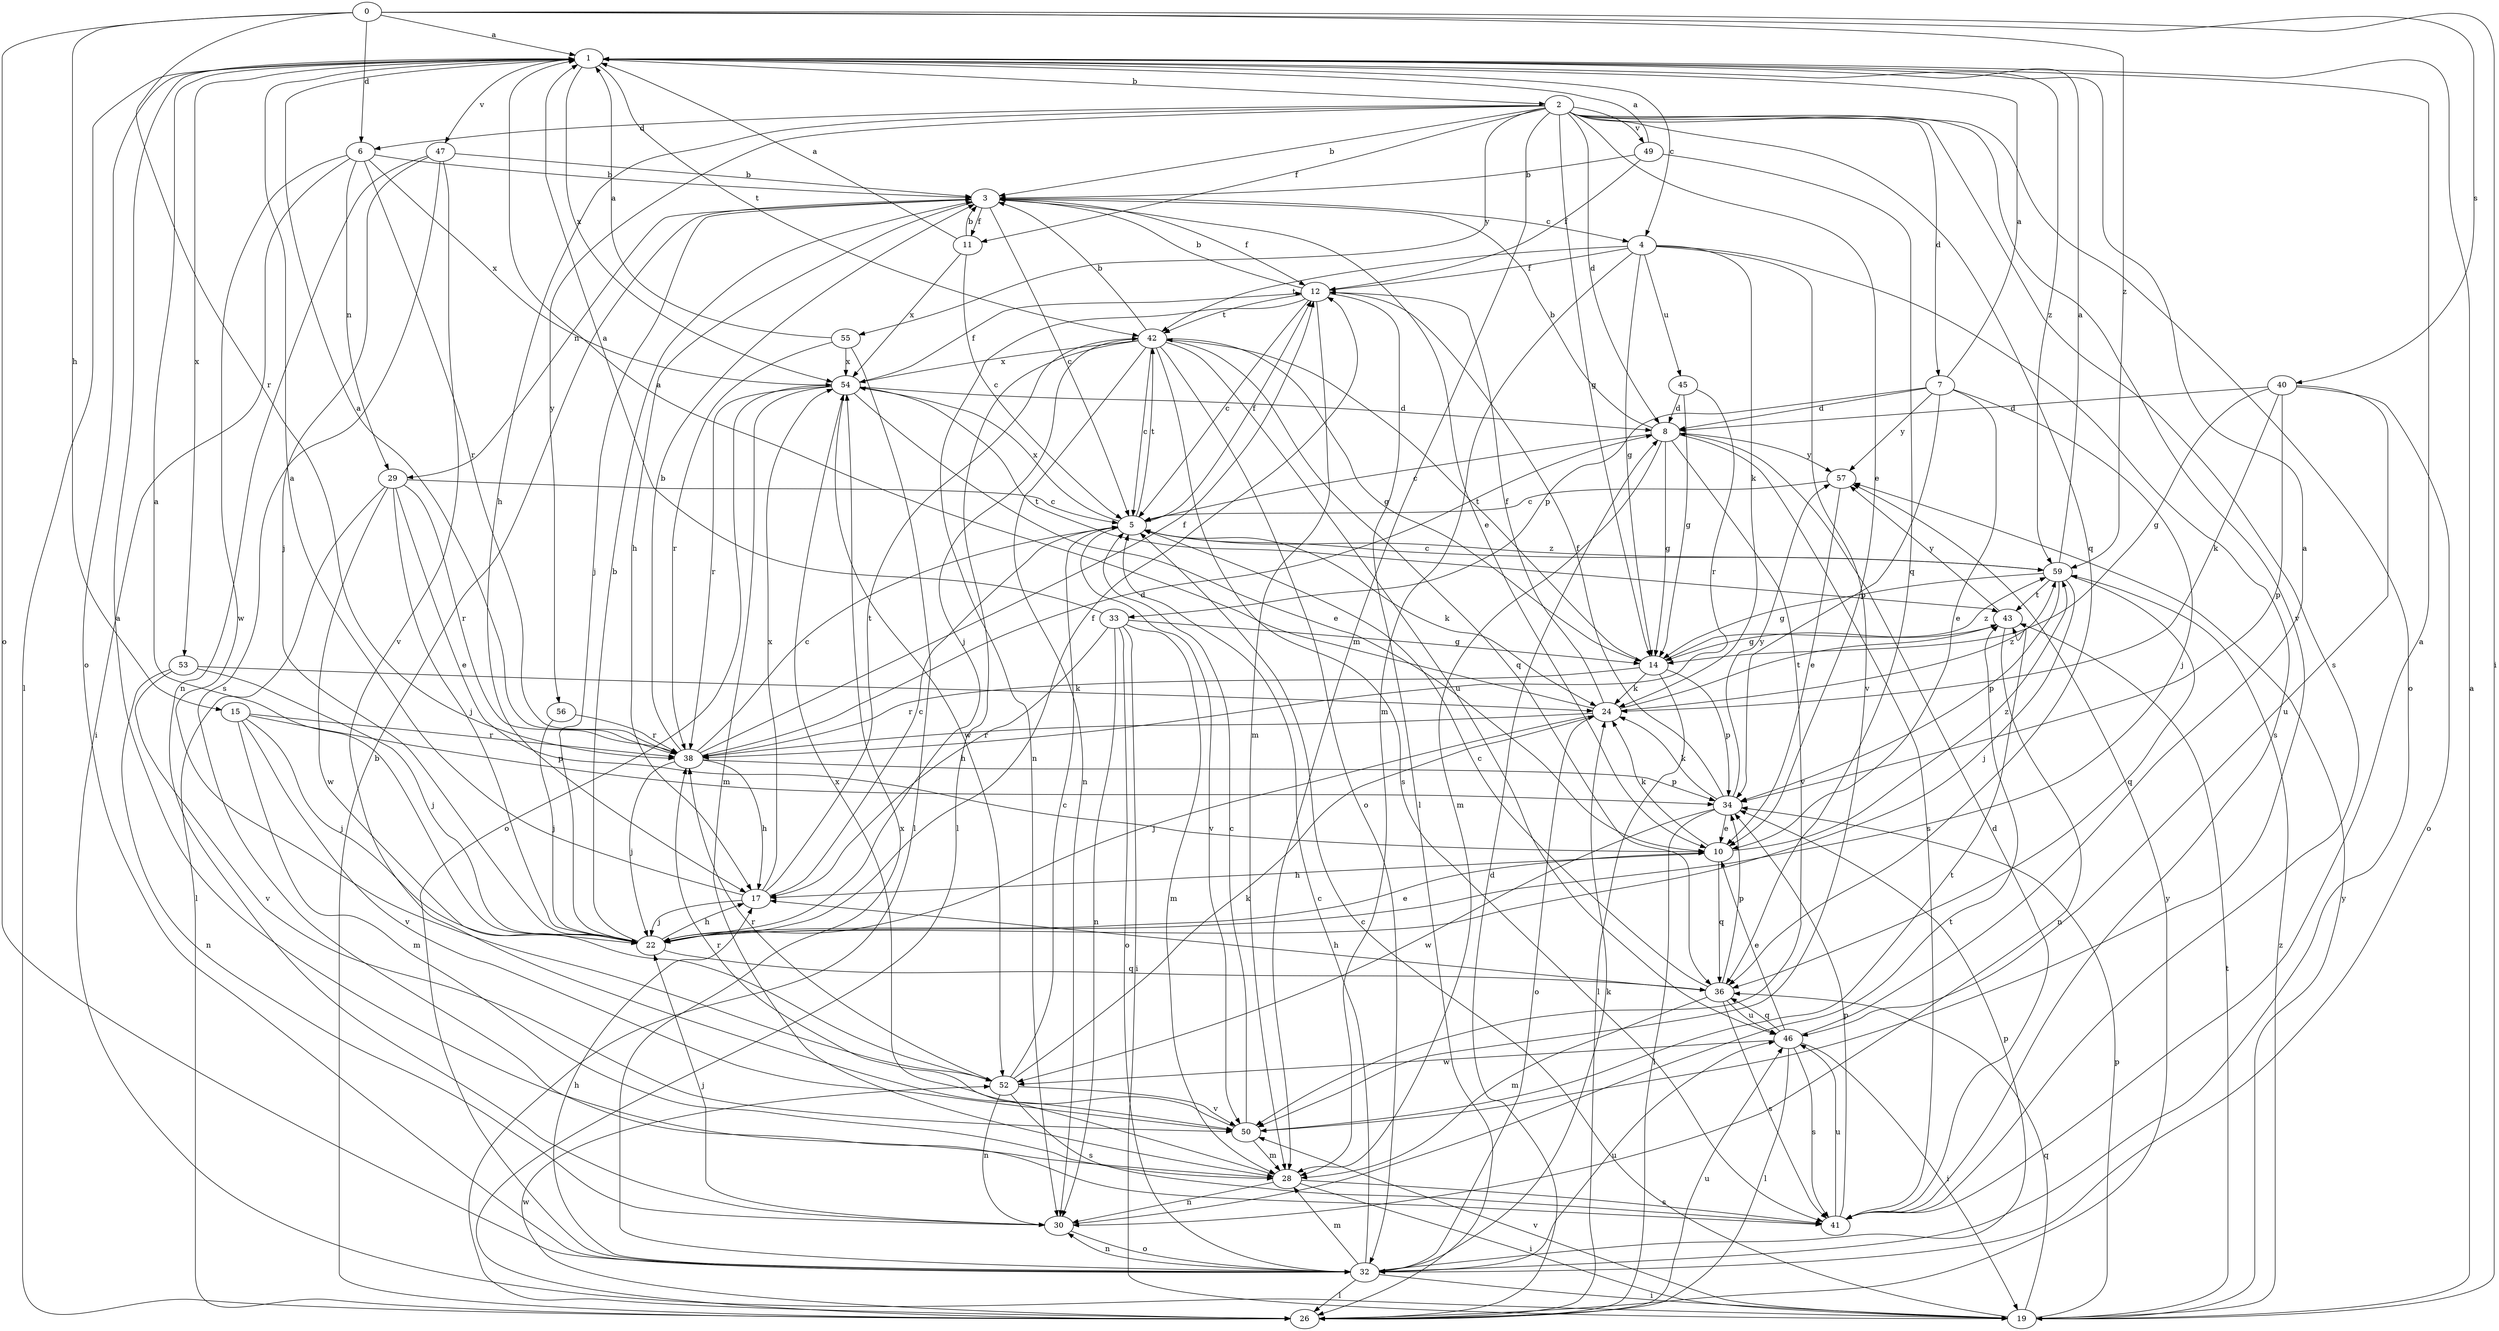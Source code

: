 strict digraph  {
0;
1;
2;
3;
4;
5;
6;
7;
8;
10;
11;
12;
14;
15;
17;
19;
22;
24;
26;
28;
29;
30;
32;
33;
34;
36;
38;
40;
41;
42;
43;
45;
46;
47;
49;
50;
52;
53;
54;
55;
56;
57;
59;
0 -> 1  [label=a];
0 -> 6  [label=d];
0 -> 15  [label=h];
0 -> 19  [label=i];
0 -> 32  [label=o];
0 -> 38  [label=r];
0 -> 40  [label=s];
0 -> 59  [label=z];
1 -> 2  [label=b];
1 -> 4  [label=c];
1 -> 26  [label=l];
1 -> 32  [label=o];
1 -> 42  [label=t];
1 -> 47  [label=v];
1 -> 53  [label=x];
1 -> 54  [label=x];
1 -> 59  [label=z];
2 -> 3  [label=b];
2 -> 6  [label=d];
2 -> 7  [label=d];
2 -> 8  [label=d];
2 -> 10  [label=e];
2 -> 11  [label=f];
2 -> 14  [label=g];
2 -> 17  [label=h];
2 -> 28  [label=m];
2 -> 32  [label=o];
2 -> 36  [label=q];
2 -> 41  [label=s];
2 -> 49  [label=v];
2 -> 50  [label=v];
2 -> 55  [label=y];
2 -> 56  [label=y];
3 -> 4  [label=c];
3 -> 5  [label=c];
3 -> 10  [label=e];
3 -> 11  [label=f];
3 -> 12  [label=f];
3 -> 17  [label=h];
3 -> 22  [label=j];
3 -> 29  [label=n];
4 -> 12  [label=f];
4 -> 14  [label=g];
4 -> 24  [label=k];
4 -> 28  [label=m];
4 -> 41  [label=s];
4 -> 42  [label=t];
4 -> 45  [label=u];
4 -> 50  [label=v];
5 -> 12  [label=f];
5 -> 24  [label=k];
5 -> 42  [label=t];
5 -> 50  [label=v];
5 -> 54  [label=x];
5 -> 59  [label=z];
6 -> 3  [label=b];
6 -> 19  [label=i];
6 -> 29  [label=n];
6 -> 38  [label=r];
6 -> 52  [label=w];
6 -> 54  [label=x];
7 -> 1  [label=a];
7 -> 8  [label=d];
7 -> 10  [label=e];
7 -> 22  [label=j];
7 -> 33  [label=p];
7 -> 34  [label=p];
7 -> 57  [label=y];
8 -> 3  [label=b];
8 -> 5  [label=c];
8 -> 14  [label=g];
8 -> 28  [label=m];
8 -> 41  [label=s];
8 -> 50  [label=v];
8 -> 57  [label=y];
10 -> 17  [label=h];
10 -> 24  [label=k];
10 -> 36  [label=q];
10 -> 59  [label=z];
11 -> 1  [label=a];
11 -> 3  [label=b];
11 -> 5  [label=c];
11 -> 54  [label=x];
12 -> 3  [label=b];
12 -> 5  [label=c];
12 -> 26  [label=l];
12 -> 28  [label=m];
12 -> 30  [label=n];
12 -> 42  [label=t];
14 -> 24  [label=k];
14 -> 26  [label=l];
14 -> 34  [label=p];
14 -> 38  [label=r];
14 -> 42  [label=t];
14 -> 59  [label=z];
15 -> 22  [label=j];
15 -> 28  [label=m];
15 -> 34  [label=p];
15 -> 38  [label=r];
15 -> 50  [label=v];
17 -> 1  [label=a];
17 -> 5  [label=c];
17 -> 22  [label=j];
17 -> 42  [label=t];
17 -> 54  [label=x];
19 -> 1  [label=a];
19 -> 5  [label=c];
19 -> 34  [label=p];
19 -> 36  [label=q];
19 -> 43  [label=t];
19 -> 50  [label=v];
19 -> 57  [label=y];
19 -> 59  [label=z];
22 -> 1  [label=a];
22 -> 3  [label=b];
22 -> 10  [label=e];
22 -> 12  [label=f];
22 -> 17  [label=h];
22 -> 36  [label=q];
24 -> 1  [label=a];
24 -> 12  [label=f];
24 -> 22  [label=j];
24 -> 32  [label=o];
24 -> 38  [label=r];
24 -> 43  [label=t];
24 -> 59  [label=z];
26 -> 3  [label=b];
26 -> 8  [label=d];
26 -> 46  [label=u];
26 -> 52  [label=w];
26 -> 57  [label=y];
28 -> 1  [label=a];
28 -> 19  [label=i];
28 -> 30  [label=n];
28 -> 41  [label=s];
28 -> 54  [label=x];
29 -> 5  [label=c];
29 -> 10  [label=e];
29 -> 22  [label=j];
29 -> 26  [label=l];
29 -> 38  [label=r];
29 -> 52  [label=w];
30 -> 22  [label=j];
30 -> 32  [label=o];
30 -> 43  [label=t];
32 -> 5  [label=c];
32 -> 17  [label=h];
32 -> 19  [label=i];
32 -> 24  [label=k];
32 -> 26  [label=l];
32 -> 28  [label=m];
32 -> 30  [label=n];
32 -> 34  [label=p];
32 -> 46  [label=u];
32 -> 54  [label=x];
33 -> 1  [label=a];
33 -> 14  [label=g];
33 -> 17  [label=h];
33 -> 19  [label=i];
33 -> 28  [label=m];
33 -> 30  [label=n];
33 -> 32  [label=o];
34 -> 10  [label=e];
34 -> 12  [label=f];
34 -> 24  [label=k];
34 -> 26  [label=l];
34 -> 52  [label=w];
34 -> 57  [label=y];
36 -> 5  [label=c];
36 -> 17  [label=h];
36 -> 28  [label=m];
36 -> 34  [label=p];
36 -> 41  [label=s];
36 -> 46  [label=u];
38 -> 1  [label=a];
38 -> 3  [label=b];
38 -> 5  [label=c];
38 -> 8  [label=d];
38 -> 12  [label=f];
38 -> 17  [label=h];
38 -> 22  [label=j];
38 -> 34  [label=p];
40 -> 8  [label=d];
40 -> 14  [label=g];
40 -> 24  [label=k];
40 -> 32  [label=o];
40 -> 34  [label=p];
40 -> 46  [label=u];
41 -> 1  [label=a];
41 -> 8  [label=d];
41 -> 34  [label=p];
41 -> 46  [label=u];
42 -> 3  [label=b];
42 -> 5  [label=c];
42 -> 14  [label=g];
42 -> 22  [label=j];
42 -> 26  [label=l];
42 -> 30  [label=n];
42 -> 32  [label=o];
42 -> 36  [label=q];
42 -> 41  [label=s];
42 -> 46  [label=u];
42 -> 54  [label=x];
43 -> 14  [label=g];
43 -> 30  [label=n];
43 -> 57  [label=y];
45 -> 8  [label=d];
45 -> 14  [label=g];
45 -> 38  [label=r];
46 -> 1  [label=a];
46 -> 10  [label=e];
46 -> 19  [label=i];
46 -> 26  [label=l];
46 -> 36  [label=q];
46 -> 41  [label=s];
46 -> 52  [label=w];
47 -> 3  [label=b];
47 -> 22  [label=j];
47 -> 30  [label=n];
47 -> 41  [label=s];
47 -> 50  [label=v];
49 -> 1  [label=a];
49 -> 3  [label=b];
49 -> 12  [label=f];
49 -> 36  [label=q];
50 -> 5  [label=c];
50 -> 28  [label=m];
50 -> 38  [label=r];
50 -> 43  [label=t];
52 -> 5  [label=c];
52 -> 24  [label=k];
52 -> 30  [label=n];
52 -> 38  [label=r];
52 -> 41  [label=s];
52 -> 50  [label=v];
53 -> 22  [label=j];
53 -> 24  [label=k];
53 -> 30  [label=n];
53 -> 50  [label=v];
54 -> 8  [label=d];
54 -> 10  [label=e];
54 -> 12  [label=f];
54 -> 28  [label=m];
54 -> 32  [label=o];
54 -> 38  [label=r];
54 -> 43  [label=t];
54 -> 52  [label=w];
55 -> 1  [label=a];
55 -> 26  [label=l];
55 -> 38  [label=r];
55 -> 54  [label=x];
56 -> 22  [label=j];
56 -> 38  [label=r];
57 -> 5  [label=c];
57 -> 10  [label=e];
59 -> 1  [label=a];
59 -> 5  [label=c];
59 -> 14  [label=g];
59 -> 22  [label=j];
59 -> 34  [label=p];
59 -> 36  [label=q];
59 -> 43  [label=t];
}
